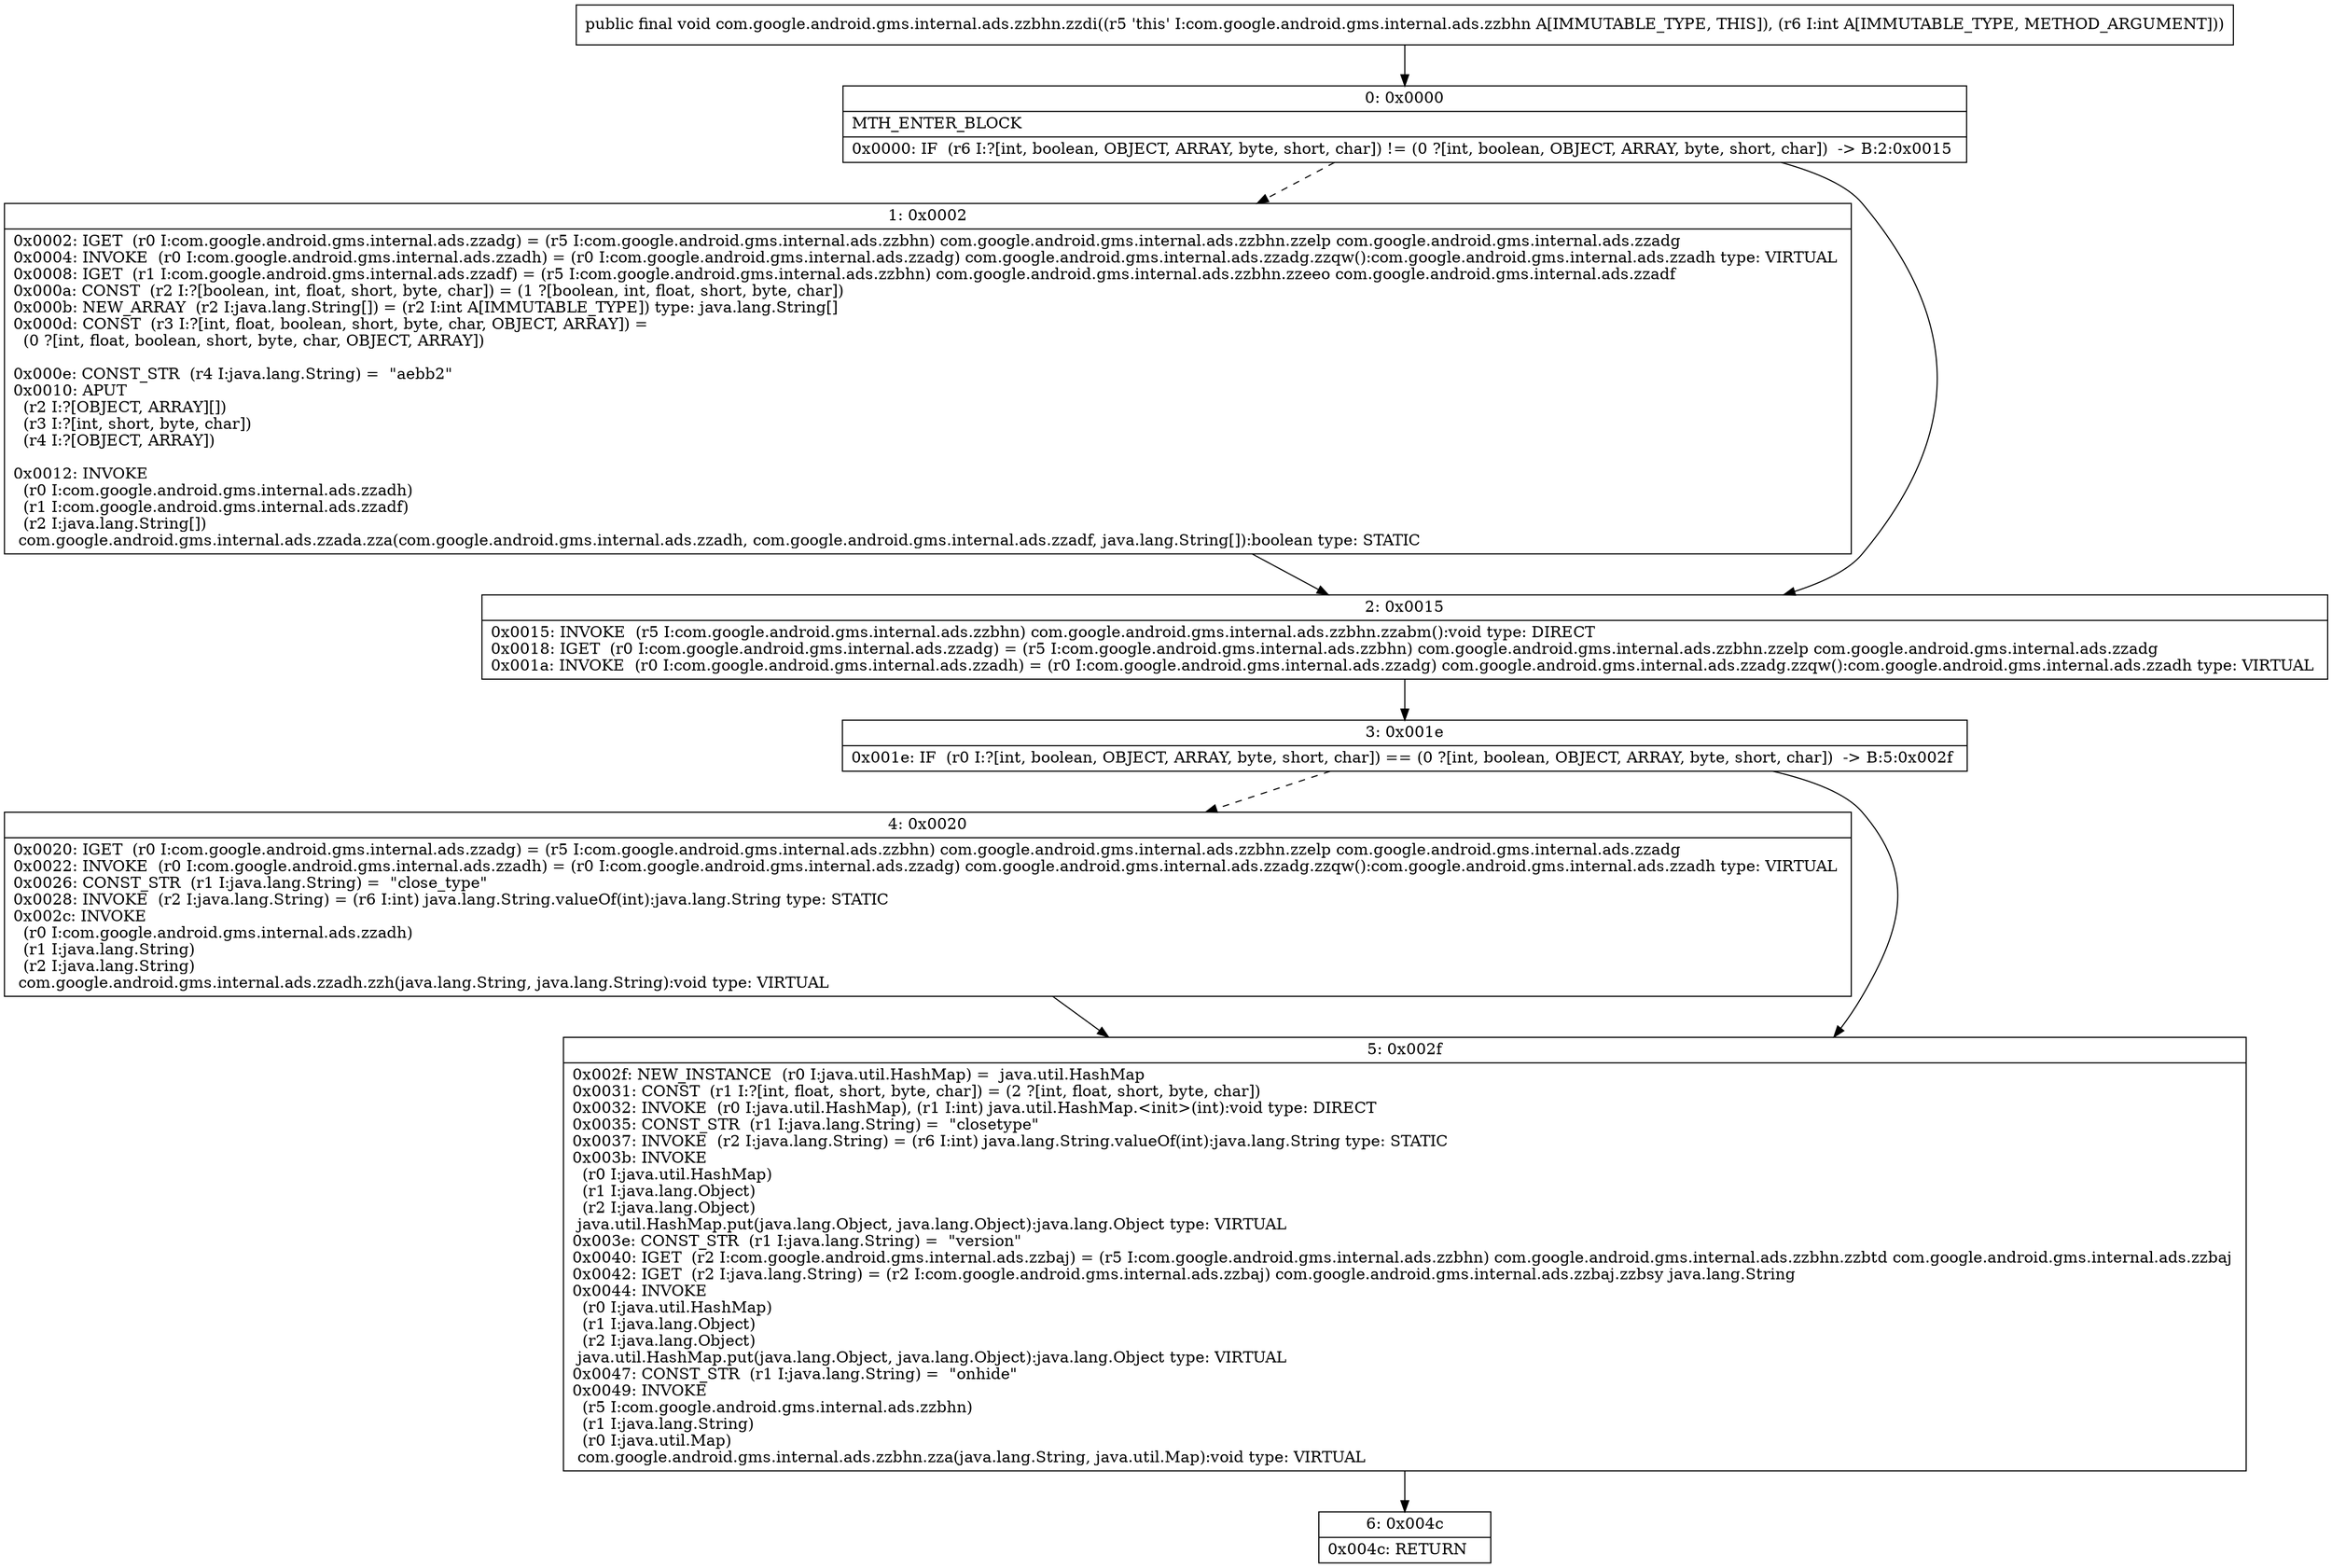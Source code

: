 digraph "CFG forcom.google.android.gms.internal.ads.zzbhn.zzdi(I)V" {
Node_0 [shape=record,label="{0\:\ 0x0000|MTH_ENTER_BLOCK\l|0x0000: IF  (r6 I:?[int, boolean, OBJECT, ARRAY, byte, short, char]) != (0 ?[int, boolean, OBJECT, ARRAY, byte, short, char])  \-\> B:2:0x0015 \l}"];
Node_1 [shape=record,label="{1\:\ 0x0002|0x0002: IGET  (r0 I:com.google.android.gms.internal.ads.zzadg) = (r5 I:com.google.android.gms.internal.ads.zzbhn) com.google.android.gms.internal.ads.zzbhn.zzelp com.google.android.gms.internal.ads.zzadg \l0x0004: INVOKE  (r0 I:com.google.android.gms.internal.ads.zzadh) = (r0 I:com.google.android.gms.internal.ads.zzadg) com.google.android.gms.internal.ads.zzadg.zzqw():com.google.android.gms.internal.ads.zzadh type: VIRTUAL \l0x0008: IGET  (r1 I:com.google.android.gms.internal.ads.zzadf) = (r5 I:com.google.android.gms.internal.ads.zzbhn) com.google.android.gms.internal.ads.zzbhn.zzeeo com.google.android.gms.internal.ads.zzadf \l0x000a: CONST  (r2 I:?[boolean, int, float, short, byte, char]) = (1 ?[boolean, int, float, short, byte, char]) \l0x000b: NEW_ARRAY  (r2 I:java.lang.String[]) = (r2 I:int A[IMMUTABLE_TYPE]) type: java.lang.String[] \l0x000d: CONST  (r3 I:?[int, float, boolean, short, byte, char, OBJECT, ARRAY]) = \l  (0 ?[int, float, boolean, short, byte, char, OBJECT, ARRAY])\l \l0x000e: CONST_STR  (r4 I:java.lang.String) =  \"aebb2\" \l0x0010: APUT  \l  (r2 I:?[OBJECT, ARRAY][])\l  (r3 I:?[int, short, byte, char])\l  (r4 I:?[OBJECT, ARRAY])\l \l0x0012: INVOKE  \l  (r0 I:com.google.android.gms.internal.ads.zzadh)\l  (r1 I:com.google.android.gms.internal.ads.zzadf)\l  (r2 I:java.lang.String[])\l com.google.android.gms.internal.ads.zzada.zza(com.google.android.gms.internal.ads.zzadh, com.google.android.gms.internal.ads.zzadf, java.lang.String[]):boolean type: STATIC \l}"];
Node_2 [shape=record,label="{2\:\ 0x0015|0x0015: INVOKE  (r5 I:com.google.android.gms.internal.ads.zzbhn) com.google.android.gms.internal.ads.zzbhn.zzabm():void type: DIRECT \l0x0018: IGET  (r0 I:com.google.android.gms.internal.ads.zzadg) = (r5 I:com.google.android.gms.internal.ads.zzbhn) com.google.android.gms.internal.ads.zzbhn.zzelp com.google.android.gms.internal.ads.zzadg \l0x001a: INVOKE  (r0 I:com.google.android.gms.internal.ads.zzadh) = (r0 I:com.google.android.gms.internal.ads.zzadg) com.google.android.gms.internal.ads.zzadg.zzqw():com.google.android.gms.internal.ads.zzadh type: VIRTUAL \l}"];
Node_3 [shape=record,label="{3\:\ 0x001e|0x001e: IF  (r0 I:?[int, boolean, OBJECT, ARRAY, byte, short, char]) == (0 ?[int, boolean, OBJECT, ARRAY, byte, short, char])  \-\> B:5:0x002f \l}"];
Node_4 [shape=record,label="{4\:\ 0x0020|0x0020: IGET  (r0 I:com.google.android.gms.internal.ads.zzadg) = (r5 I:com.google.android.gms.internal.ads.zzbhn) com.google.android.gms.internal.ads.zzbhn.zzelp com.google.android.gms.internal.ads.zzadg \l0x0022: INVOKE  (r0 I:com.google.android.gms.internal.ads.zzadh) = (r0 I:com.google.android.gms.internal.ads.zzadg) com.google.android.gms.internal.ads.zzadg.zzqw():com.google.android.gms.internal.ads.zzadh type: VIRTUAL \l0x0026: CONST_STR  (r1 I:java.lang.String) =  \"close_type\" \l0x0028: INVOKE  (r2 I:java.lang.String) = (r6 I:int) java.lang.String.valueOf(int):java.lang.String type: STATIC \l0x002c: INVOKE  \l  (r0 I:com.google.android.gms.internal.ads.zzadh)\l  (r1 I:java.lang.String)\l  (r2 I:java.lang.String)\l com.google.android.gms.internal.ads.zzadh.zzh(java.lang.String, java.lang.String):void type: VIRTUAL \l}"];
Node_5 [shape=record,label="{5\:\ 0x002f|0x002f: NEW_INSTANCE  (r0 I:java.util.HashMap) =  java.util.HashMap \l0x0031: CONST  (r1 I:?[int, float, short, byte, char]) = (2 ?[int, float, short, byte, char]) \l0x0032: INVOKE  (r0 I:java.util.HashMap), (r1 I:int) java.util.HashMap.\<init\>(int):void type: DIRECT \l0x0035: CONST_STR  (r1 I:java.lang.String) =  \"closetype\" \l0x0037: INVOKE  (r2 I:java.lang.String) = (r6 I:int) java.lang.String.valueOf(int):java.lang.String type: STATIC \l0x003b: INVOKE  \l  (r0 I:java.util.HashMap)\l  (r1 I:java.lang.Object)\l  (r2 I:java.lang.Object)\l java.util.HashMap.put(java.lang.Object, java.lang.Object):java.lang.Object type: VIRTUAL \l0x003e: CONST_STR  (r1 I:java.lang.String) =  \"version\" \l0x0040: IGET  (r2 I:com.google.android.gms.internal.ads.zzbaj) = (r5 I:com.google.android.gms.internal.ads.zzbhn) com.google.android.gms.internal.ads.zzbhn.zzbtd com.google.android.gms.internal.ads.zzbaj \l0x0042: IGET  (r2 I:java.lang.String) = (r2 I:com.google.android.gms.internal.ads.zzbaj) com.google.android.gms.internal.ads.zzbaj.zzbsy java.lang.String \l0x0044: INVOKE  \l  (r0 I:java.util.HashMap)\l  (r1 I:java.lang.Object)\l  (r2 I:java.lang.Object)\l java.util.HashMap.put(java.lang.Object, java.lang.Object):java.lang.Object type: VIRTUAL \l0x0047: CONST_STR  (r1 I:java.lang.String) =  \"onhide\" \l0x0049: INVOKE  \l  (r5 I:com.google.android.gms.internal.ads.zzbhn)\l  (r1 I:java.lang.String)\l  (r0 I:java.util.Map)\l com.google.android.gms.internal.ads.zzbhn.zza(java.lang.String, java.util.Map):void type: VIRTUAL \l}"];
Node_6 [shape=record,label="{6\:\ 0x004c|0x004c: RETURN   \l}"];
MethodNode[shape=record,label="{public final void com.google.android.gms.internal.ads.zzbhn.zzdi((r5 'this' I:com.google.android.gms.internal.ads.zzbhn A[IMMUTABLE_TYPE, THIS]), (r6 I:int A[IMMUTABLE_TYPE, METHOD_ARGUMENT])) }"];
MethodNode -> Node_0;
Node_0 -> Node_1[style=dashed];
Node_0 -> Node_2;
Node_1 -> Node_2;
Node_2 -> Node_3;
Node_3 -> Node_4[style=dashed];
Node_3 -> Node_5;
Node_4 -> Node_5;
Node_5 -> Node_6;
}

